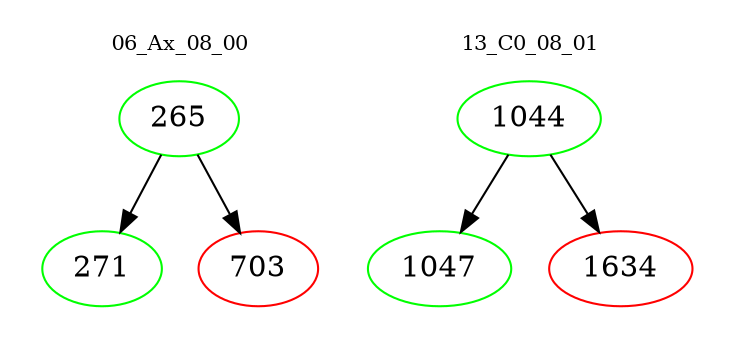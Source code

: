 digraph{
subgraph cluster_0 {
color = white
label = "06_Ax_08_00";
fontsize=10;
T0_265 [label="265", color="green"]
T0_265 -> T0_271 [color="black"]
T0_271 [label="271", color="green"]
T0_265 -> T0_703 [color="black"]
T0_703 [label="703", color="red"]
}
subgraph cluster_1 {
color = white
label = "13_C0_08_01";
fontsize=10;
T1_1044 [label="1044", color="green"]
T1_1044 -> T1_1047 [color="black"]
T1_1047 [label="1047", color="green"]
T1_1044 -> T1_1634 [color="black"]
T1_1634 [label="1634", color="red"]
}
}
